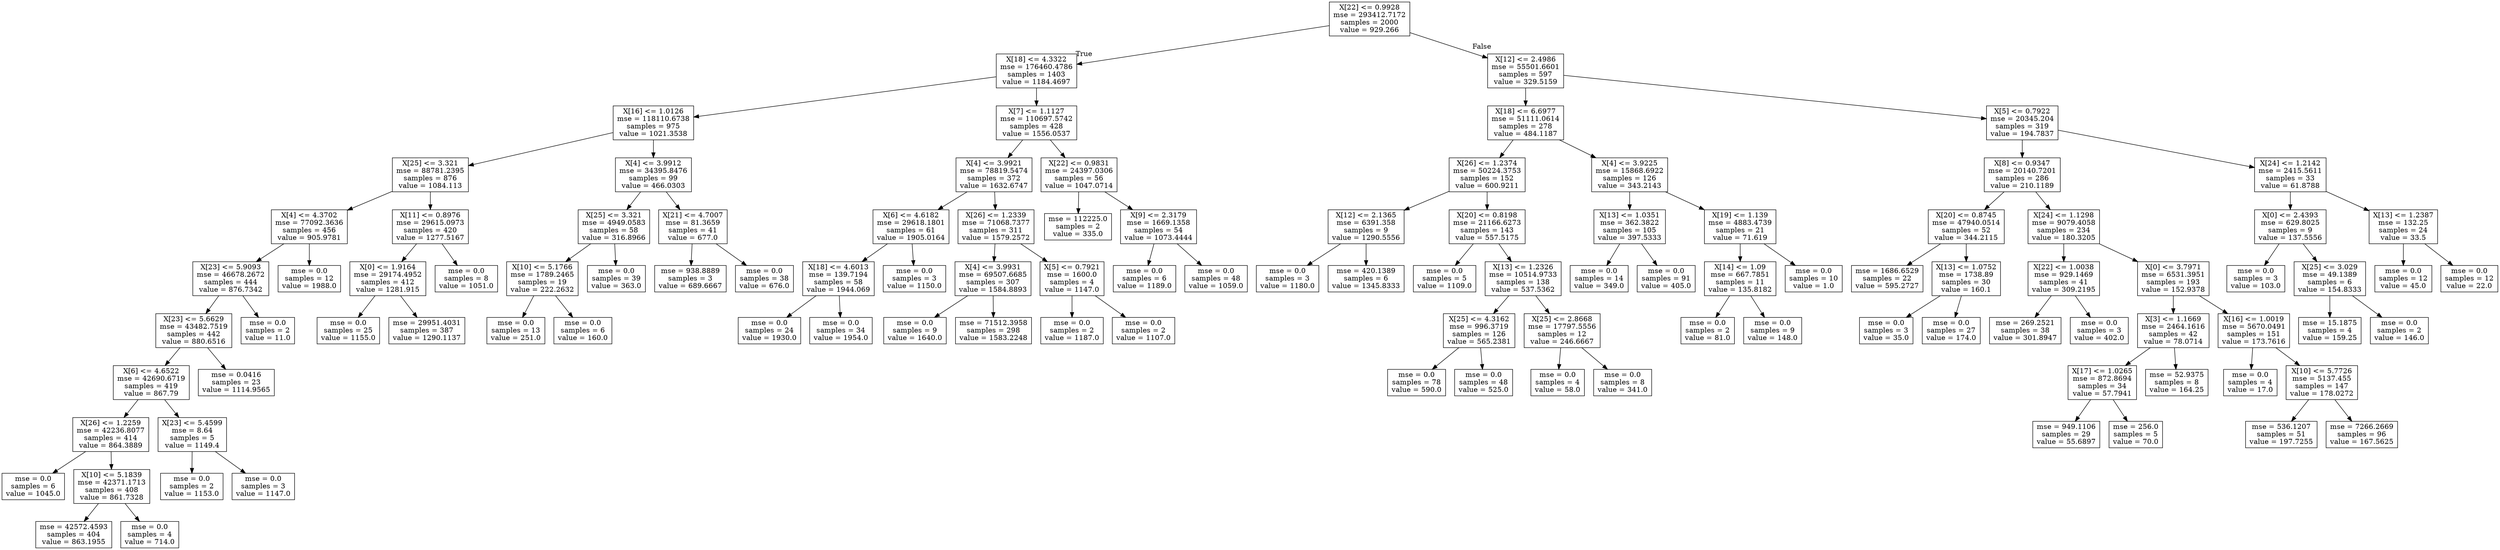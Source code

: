 digraph Tree {
node [shape=box] ;
0 [label="X[22] <= 0.9928\nmse = 293412.7172\nsamples = 2000\nvalue = 929.266"] ;
1 [label="X[18] <= 4.3322\nmse = 176460.4786\nsamples = 1403\nvalue = 1184.4697"] ;
0 -> 1 [labeldistance=2.5, labelangle=45, headlabel="True"] ;
2 [label="X[16] <= 1.0126\nmse = 118110.6738\nsamples = 975\nvalue = 1021.3538"] ;
1 -> 2 ;
3 [label="X[25] <= 3.321\nmse = 88781.2395\nsamples = 876\nvalue = 1084.113"] ;
2 -> 3 ;
4 [label="X[4] <= 4.3702\nmse = 77092.3636\nsamples = 456\nvalue = 905.9781"] ;
3 -> 4 ;
5 [label="X[23] <= 5.9093\nmse = 46678.2672\nsamples = 444\nvalue = 876.7342"] ;
4 -> 5 ;
6 [label="X[23] <= 5.6629\nmse = 43482.7519\nsamples = 442\nvalue = 880.6516"] ;
5 -> 6 ;
7 [label="X[6] <= 4.6522\nmse = 42690.6719\nsamples = 419\nvalue = 867.79"] ;
6 -> 7 ;
8 [label="X[26] <= 1.2259\nmse = 42236.8077\nsamples = 414\nvalue = 864.3889"] ;
7 -> 8 ;
9 [label="mse = 0.0\nsamples = 6\nvalue = 1045.0"] ;
8 -> 9 ;
10 [label="X[10] <= 5.1839\nmse = 42371.1713\nsamples = 408\nvalue = 861.7328"] ;
8 -> 10 ;
11 [label="mse = 42572.4593\nsamples = 404\nvalue = 863.1955"] ;
10 -> 11 ;
12 [label="mse = 0.0\nsamples = 4\nvalue = 714.0"] ;
10 -> 12 ;
13 [label="X[23] <= 5.4599\nmse = 8.64\nsamples = 5\nvalue = 1149.4"] ;
7 -> 13 ;
14 [label="mse = 0.0\nsamples = 2\nvalue = 1153.0"] ;
13 -> 14 ;
15 [label="mse = 0.0\nsamples = 3\nvalue = 1147.0"] ;
13 -> 15 ;
16 [label="mse = 0.0416\nsamples = 23\nvalue = 1114.9565"] ;
6 -> 16 ;
17 [label="mse = 0.0\nsamples = 2\nvalue = 11.0"] ;
5 -> 17 ;
18 [label="mse = 0.0\nsamples = 12\nvalue = 1988.0"] ;
4 -> 18 ;
19 [label="X[11] <= 0.8976\nmse = 29615.0973\nsamples = 420\nvalue = 1277.5167"] ;
3 -> 19 ;
20 [label="X[0] <= 1.9164\nmse = 29174.4952\nsamples = 412\nvalue = 1281.915"] ;
19 -> 20 ;
21 [label="mse = 0.0\nsamples = 25\nvalue = 1155.0"] ;
20 -> 21 ;
22 [label="mse = 29951.4031\nsamples = 387\nvalue = 1290.1137"] ;
20 -> 22 ;
23 [label="mse = 0.0\nsamples = 8\nvalue = 1051.0"] ;
19 -> 23 ;
24 [label="X[4] <= 3.9912\nmse = 34395.8476\nsamples = 99\nvalue = 466.0303"] ;
2 -> 24 ;
25 [label="X[25] <= 3.321\nmse = 4949.0583\nsamples = 58\nvalue = 316.8966"] ;
24 -> 25 ;
26 [label="X[10] <= 5.1766\nmse = 1789.2465\nsamples = 19\nvalue = 222.2632"] ;
25 -> 26 ;
27 [label="mse = 0.0\nsamples = 13\nvalue = 251.0"] ;
26 -> 27 ;
28 [label="mse = 0.0\nsamples = 6\nvalue = 160.0"] ;
26 -> 28 ;
29 [label="mse = 0.0\nsamples = 39\nvalue = 363.0"] ;
25 -> 29 ;
30 [label="X[21] <= 4.7007\nmse = 81.3659\nsamples = 41\nvalue = 677.0"] ;
24 -> 30 ;
31 [label="mse = 938.8889\nsamples = 3\nvalue = 689.6667"] ;
30 -> 31 ;
32 [label="mse = 0.0\nsamples = 38\nvalue = 676.0"] ;
30 -> 32 ;
33 [label="X[7] <= 1.1127\nmse = 110697.5742\nsamples = 428\nvalue = 1556.0537"] ;
1 -> 33 ;
34 [label="X[4] <= 3.9921\nmse = 78819.5474\nsamples = 372\nvalue = 1632.6747"] ;
33 -> 34 ;
35 [label="X[6] <= 4.6182\nmse = 29618.1801\nsamples = 61\nvalue = 1905.0164"] ;
34 -> 35 ;
36 [label="X[18] <= 4.6013\nmse = 139.7194\nsamples = 58\nvalue = 1944.069"] ;
35 -> 36 ;
37 [label="mse = 0.0\nsamples = 24\nvalue = 1930.0"] ;
36 -> 37 ;
38 [label="mse = 0.0\nsamples = 34\nvalue = 1954.0"] ;
36 -> 38 ;
39 [label="mse = 0.0\nsamples = 3\nvalue = 1150.0"] ;
35 -> 39 ;
40 [label="X[26] <= 1.2339\nmse = 71068.7377\nsamples = 311\nvalue = 1579.2572"] ;
34 -> 40 ;
41 [label="X[4] <= 3.9931\nmse = 69507.6685\nsamples = 307\nvalue = 1584.8893"] ;
40 -> 41 ;
42 [label="mse = 0.0\nsamples = 9\nvalue = 1640.0"] ;
41 -> 42 ;
43 [label="mse = 71512.3958\nsamples = 298\nvalue = 1583.2248"] ;
41 -> 43 ;
44 [label="X[5] <= 0.7921\nmse = 1600.0\nsamples = 4\nvalue = 1147.0"] ;
40 -> 44 ;
45 [label="mse = 0.0\nsamples = 2\nvalue = 1187.0"] ;
44 -> 45 ;
46 [label="mse = 0.0\nsamples = 2\nvalue = 1107.0"] ;
44 -> 46 ;
47 [label="X[22] <= 0.9831\nmse = 24397.0306\nsamples = 56\nvalue = 1047.0714"] ;
33 -> 47 ;
48 [label="mse = 112225.0\nsamples = 2\nvalue = 335.0"] ;
47 -> 48 ;
49 [label="X[9] <= 2.3179\nmse = 1669.1358\nsamples = 54\nvalue = 1073.4444"] ;
47 -> 49 ;
50 [label="mse = 0.0\nsamples = 6\nvalue = 1189.0"] ;
49 -> 50 ;
51 [label="mse = 0.0\nsamples = 48\nvalue = 1059.0"] ;
49 -> 51 ;
52 [label="X[12] <= 2.4986\nmse = 55501.6601\nsamples = 597\nvalue = 329.5159"] ;
0 -> 52 [labeldistance=2.5, labelangle=-45, headlabel="False"] ;
53 [label="X[18] <= 6.6977\nmse = 51111.0614\nsamples = 278\nvalue = 484.1187"] ;
52 -> 53 ;
54 [label="X[26] <= 1.2374\nmse = 50224.3753\nsamples = 152\nvalue = 600.9211"] ;
53 -> 54 ;
55 [label="X[12] <= 2.1365\nmse = 6391.358\nsamples = 9\nvalue = 1290.5556"] ;
54 -> 55 ;
56 [label="mse = 0.0\nsamples = 3\nvalue = 1180.0"] ;
55 -> 56 ;
57 [label="mse = 420.1389\nsamples = 6\nvalue = 1345.8333"] ;
55 -> 57 ;
58 [label="X[20] <= 0.8198\nmse = 21166.6273\nsamples = 143\nvalue = 557.5175"] ;
54 -> 58 ;
59 [label="mse = 0.0\nsamples = 5\nvalue = 1109.0"] ;
58 -> 59 ;
60 [label="X[13] <= 1.2326\nmse = 10514.9733\nsamples = 138\nvalue = 537.5362"] ;
58 -> 60 ;
61 [label="X[25] <= 4.3162\nmse = 996.3719\nsamples = 126\nvalue = 565.2381"] ;
60 -> 61 ;
62 [label="mse = 0.0\nsamples = 78\nvalue = 590.0"] ;
61 -> 62 ;
63 [label="mse = 0.0\nsamples = 48\nvalue = 525.0"] ;
61 -> 63 ;
64 [label="X[25] <= 2.8668\nmse = 17797.5556\nsamples = 12\nvalue = 246.6667"] ;
60 -> 64 ;
65 [label="mse = 0.0\nsamples = 4\nvalue = 58.0"] ;
64 -> 65 ;
66 [label="mse = 0.0\nsamples = 8\nvalue = 341.0"] ;
64 -> 66 ;
67 [label="X[4] <= 3.9225\nmse = 15868.6922\nsamples = 126\nvalue = 343.2143"] ;
53 -> 67 ;
68 [label="X[13] <= 1.0351\nmse = 362.3822\nsamples = 105\nvalue = 397.5333"] ;
67 -> 68 ;
69 [label="mse = 0.0\nsamples = 14\nvalue = 349.0"] ;
68 -> 69 ;
70 [label="mse = 0.0\nsamples = 91\nvalue = 405.0"] ;
68 -> 70 ;
71 [label="X[19] <= 1.139\nmse = 4883.4739\nsamples = 21\nvalue = 71.619"] ;
67 -> 71 ;
72 [label="X[14] <= 1.09\nmse = 667.7851\nsamples = 11\nvalue = 135.8182"] ;
71 -> 72 ;
73 [label="mse = 0.0\nsamples = 2\nvalue = 81.0"] ;
72 -> 73 ;
74 [label="mse = 0.0\nsamples = 9\nvalue = 148.0"] ;
72 -> 74 ;
75 [label="mse = 0.0\nsamples = 10\nvalue = 1.0"] ;
71 -> 75 ;
76 [label="X[5] <= 0.7922\nmse = 20345.204\nsamples = 319\nvalue = 194.7837"] ;
52 -> 76 ;
77 [label="X[8] <= 0.9347\nmse = 20140.7201\nsamples = 286\nvalue = 210.1189"] ;
76 -> 77 ;
78 [label="X[20] <= 0.8745\nmse = 47940.0514\nsamples = 52\nvalue = 344.2115"] ;
77 -> 78 ;
79 [label="mse = 1686.6529\nsamples = 22\nvalue = 595.2727"] ;
78 -> 79 ;
80 [label="X[13] <= 1.0752\nmse = 1738.89\nsamples = 30\nvalue = 160.1"] ;
78 -> 80 ;
81 [label="mse = 0.0\nsamples = 3\nvalue = 35.0"] ;
80 -> 81 ;
82 [label="mse = 0.0\nsamples = 27\nvalue = 174.0"] ;
80 -> 82 ;
83 [label="X[24] <= 1.1298\nmse = 9079.4058\nsamples = 234\nvalue = 180.3205"] ;
77 -> 83 ;
84 [label="X[22] <= 1.0038\nmse = 929.1469\nsamples = 41\nvalue = 309.2195"] ;
83 -> 84 ;
85 [label="mse = 269.2521\nsamples = 38\nvalue = 301.8947"] ;
84 -> 85 ;
86 [label="mse = 0.0\nsamples = 3\nvalue = 402.0"] ;
84 -> 86 ;
87 [label="X[0] <= 3.7971\nmse = 6531.3951\nsamples = 193\nvalue = 152.9378"] ;
83 -> 87 ;
88 [label="X[3] <= 1.1669\nmse = 2464.1616\nsamples = 42\nvalue = 78.0714"] ;
87 -> 88 ;
89 [label="X[17] <= 1.0265\nmse = 872.8694\nsamples = 34\nvalue = 57.7941"] ;
88 -> 89 ;
90 [label="mse = 949.1106\nsamples = 29\nvalue = 55.6897"] ;
89 -> 90 ;
91 [label="mse = 256.0\nsamples = 5\nvalue = 70.0"] ;
89 -> 91 ;
92 [label="mse = 52.9375\nsamples = 8\nvalue = 164.25"] ;
88 -> 92 ;
93 [label="X[16] <= 1.0019\nmse = 5670.0491\nsamples = 151\nvalue = 173.7616"] ;
87 -> 93 ;
94 [label="mse = 0.0\nsamples = 4\nvalue = 17.0"] ;
93 -> 94 ;
95 [label="X[10] <= 5.7726\nmse = 5137.455\nsamples = 147\nvalue = 178.0272"] ;
93 -> 95 ;
96 [label="mse = 536.1207\nsamples = 51\nvalue = 197.7255"] ;
95 -> 96 ;
97 [label="mse = 7266.2669\nsamples = 96\nvalue = 167.5625"] ;
95 -> 97 ;
98 [label="X[24] <= 1.2142\nmse = 2415.5611\nsamples = 33\nvalue = 61.8788"] ;
76 -> 98 ;
99 [label="X[0] <= 2.4393\nmse = 629.8025\nsamples = 9\nvalue = 137.5556"] ;
98 -> 99 ;
100 [label="mse = 0.0\nsamples = 3\nvalue = 103.0"] ;
99 -> 100 ;
101 [label="X[25] <= 3.029\nmse = 49.1389\nsamples = 6\nvalue = 154.8333"] ;
99 -> 101 ;
102 [label="mse = 15.1875\nsamples = 4\nvalue = 159.25"] ;
101 -> 102 ;
103 [label="mse = 0.0\nsamples = 2\nvalue = 146.0"] ;
101 -> 103 ;
104 [label="X[13] <= 1.2387\nmse = 132.25\nsamples = 24\nvalue = 33.5"] ;
98 -> 104 ;
105 [label="mse = 0.0\nsamples = 12\nvalue = 45.0"] ;
104 -> 105 ;
106 [label="mse = 0.0\nsamples = 12\nvalue = 22.0"] ;
104 -> 106 ;
}